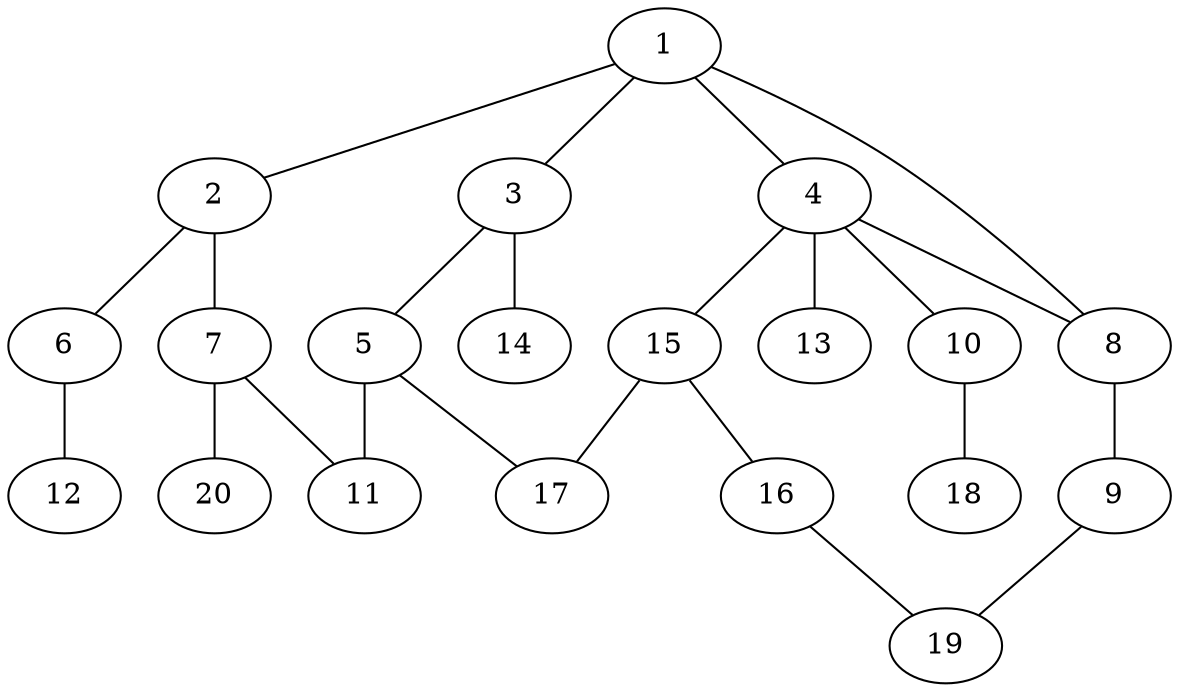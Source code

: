 graph graphname {1--2
1--3
1--4
1--8
2--6
2--7
3--5
3--14
4--8
4--10
4--13
4--15
5--11
5--17
6--12
7--11
7--20
8--9
9--19
10--18
15--16
15--17
16--19
}